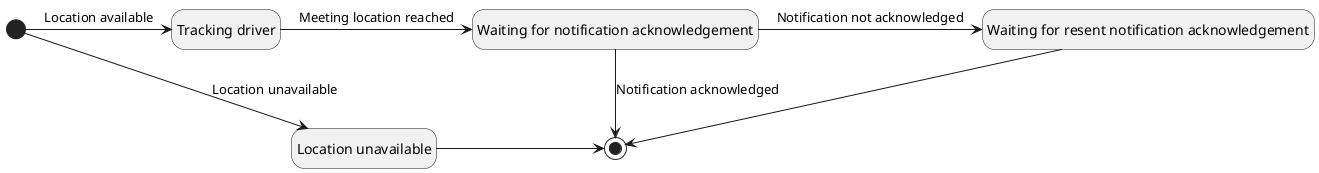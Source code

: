 @startuml
hide empty description
state "Tracking driver" as Tracking
state "Location unavailable" as NoLocation
state "Waiting for notification acknowledgement" as NotifyWait
state "Waiting for resent notification acknowledgement" as NotifyWaitResent

[*] -r-> Tracking : Location available
Tracking -r-> NotifyWait : Meeting location reached
NotifyWait -r-> [*] : Notification acknowledged
NotifyWait -r-> NotifyWaitResent : Notification not acknowledged

NotifyWaitResent --> [*]
[*] -d-> NoLocation : Location unavailable
NoLocation -r-> [*]
@enduml
